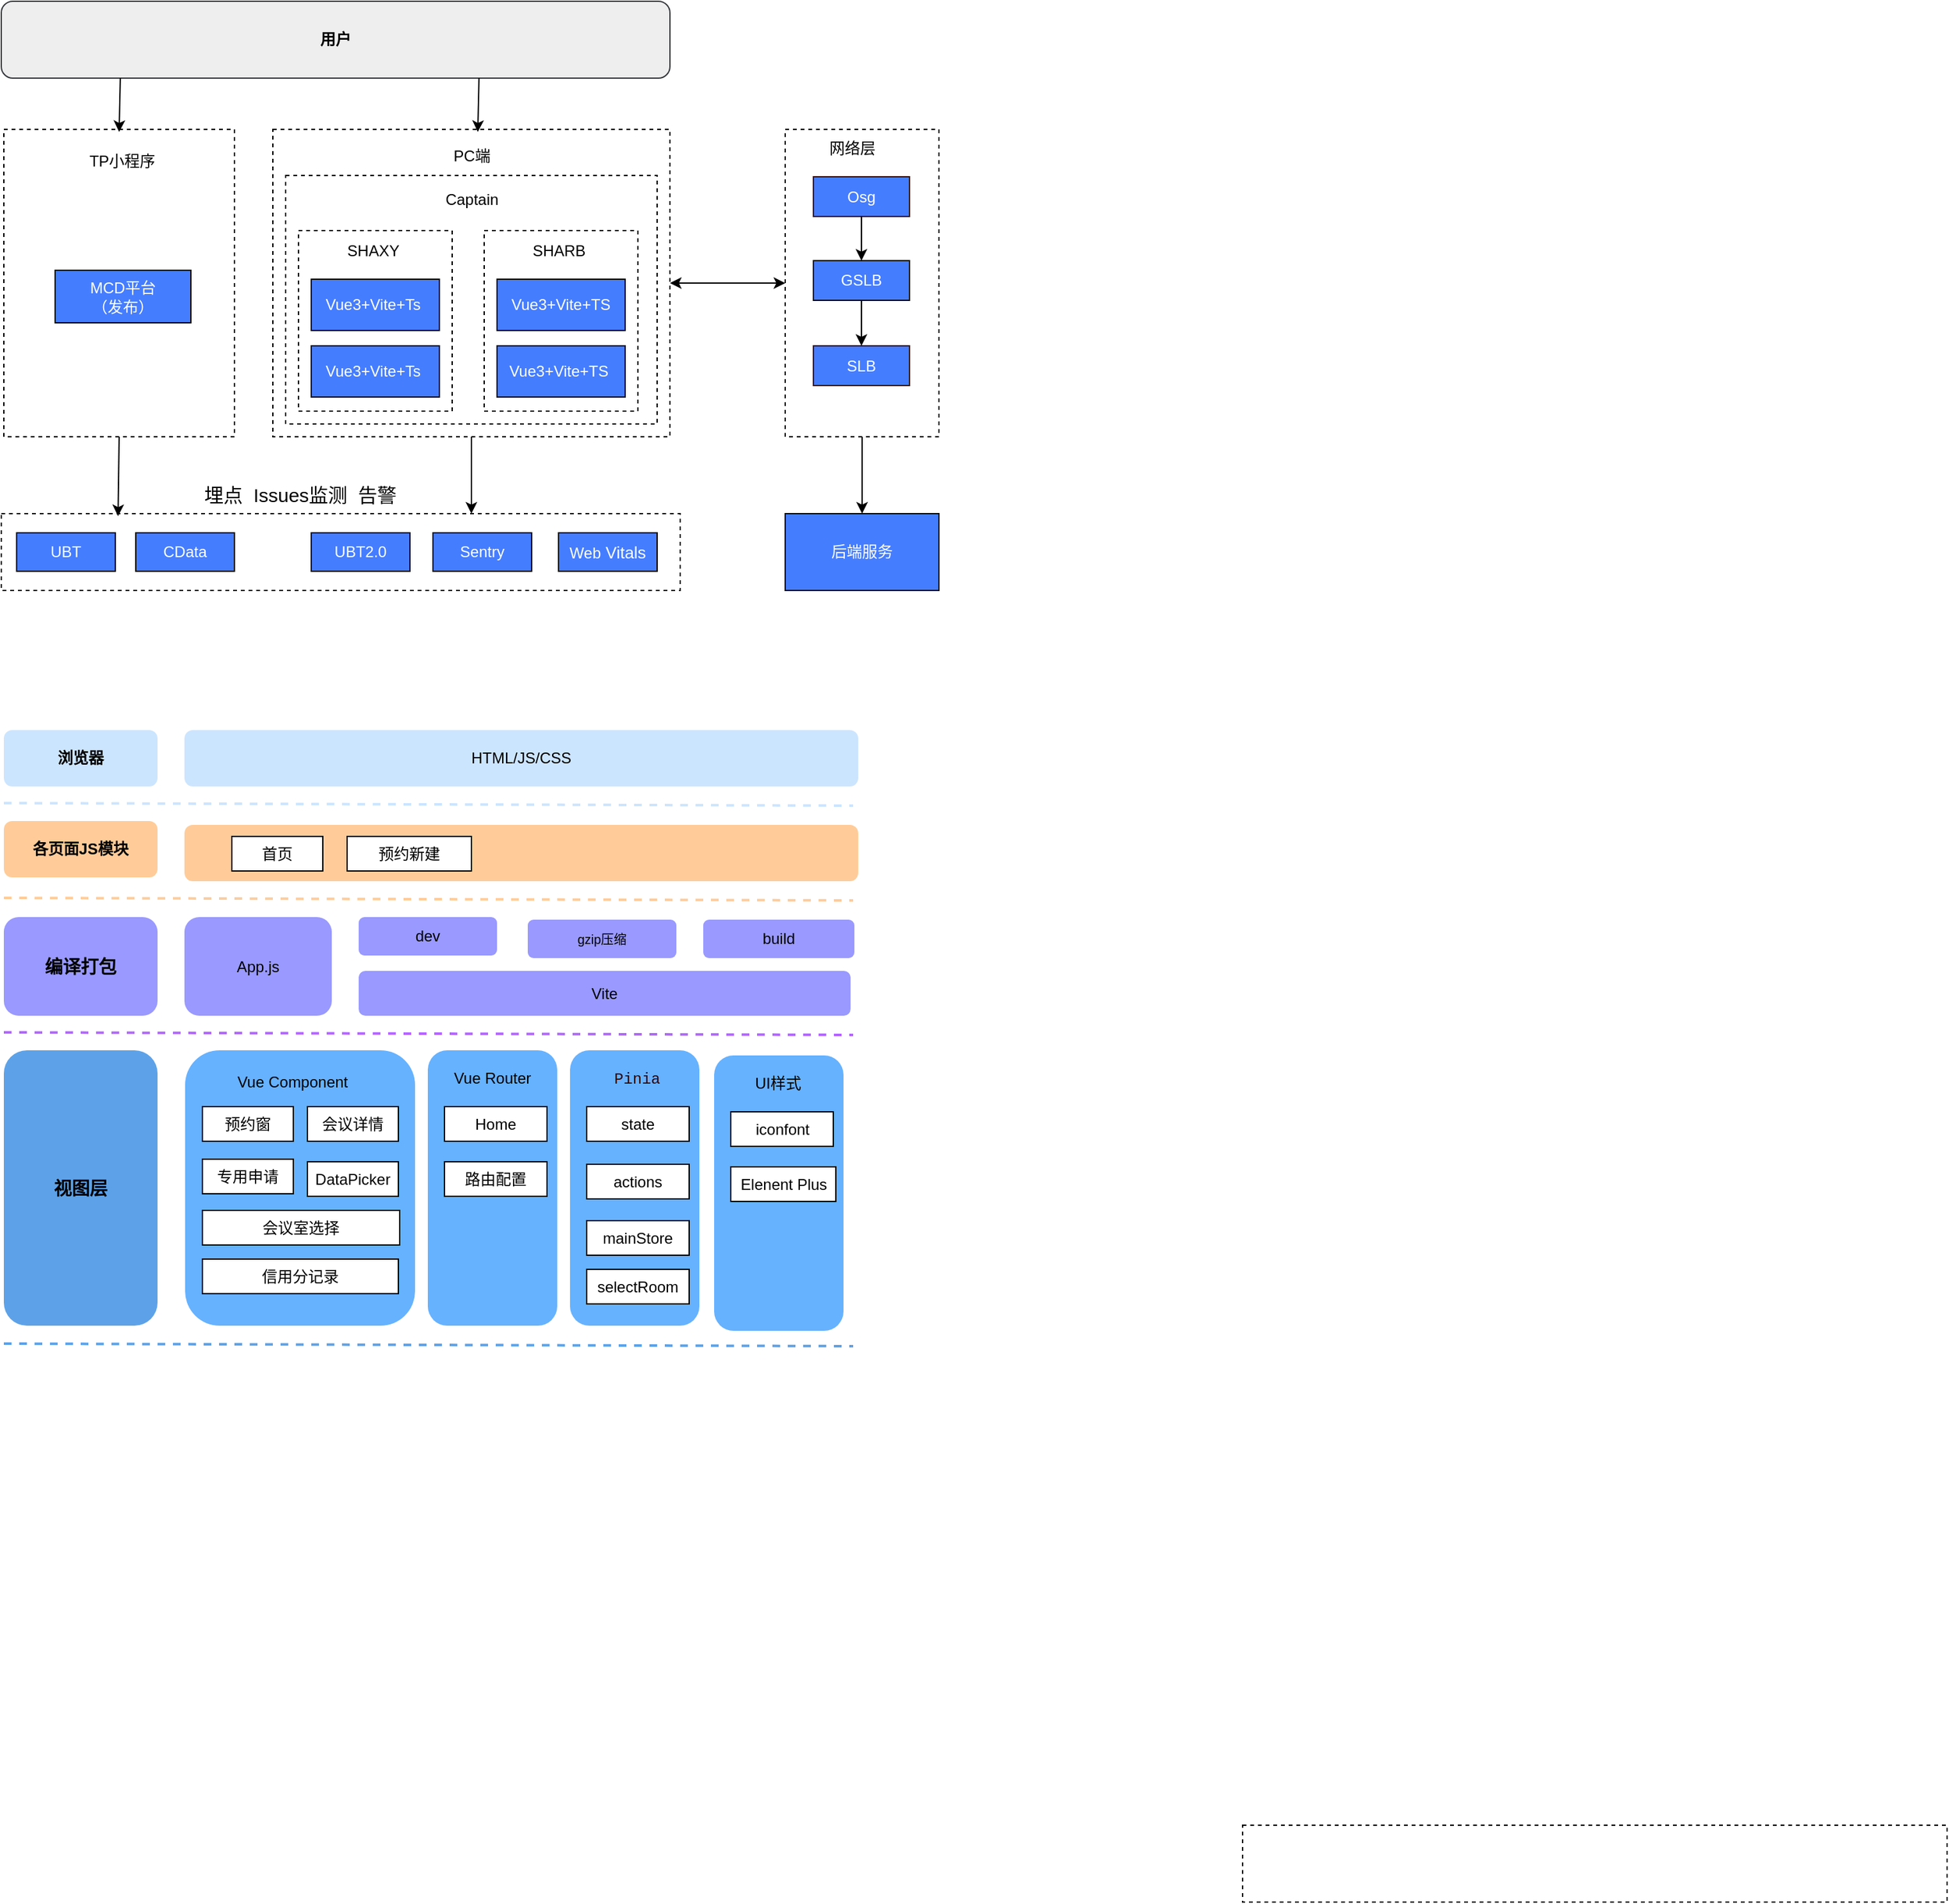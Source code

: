 <mxfile version="21.3.0" type="github">
  <diagram name="第 1 页" id="gq8h_cBBCiNNF4cJcSeH">
    <mxGraphModel dx="908" dy="675" grid="0" gridSize="10" guides="1" tooltips="1" connect="1" arrows="1" fold="1" page="1" pageScale="1" pageWidth="827" pageHeight="1169" math="0" shadow="0">
      <root>
        <mxCell id="0" />
        <mxCell id="1" parent="0" />
        <mxCell id="z_tKccCH5HloPEAsQqPN-5" value="" style="rounded=0;whiteSpace=wrap;html=1;dashed=1;fillColor=none;" vertex="1" parent="1">
          <mxGeometry x="83" y="166" width="180" height="240" as="geometry" />
        </mxCell>
        <mxCell id="z_tKccCH5HloPEAsQqPN-4" value="&lt;font color=&quot;#ffffff&quot;&gt;MCD平台&lt;br&gt;（发布）&lt;br&gt;&lt;/font&gt;" style="rounded=0;whiteSpace=wrap;html=1;fillColor=#457DFF;" vertex="1" parent="1">
          <mxGeometry x="123" y="276" width="106" height="41" as="geometry" />
        </mxCell>
        <mxCell id="z_tKccCH5HloPEAsQqPN-6" value="TP小程序" style="text;html=1;align=center;verticalAlign=middle;resizable=0;points=[];autosize=1;strokeColor=none;fillColor=none;" vertex="1" parent="1">
          <mxGeometry x="134.5" y="176" width="80" height="30" as="geometry" />
        </mxCell>
        <mxCell id="z_tKccCH5HloPEAsQqPN-7" value="" style="rounded=0;whiteSpace=wrap;html=1;dashed=1;fillColor=none;" vertex="1" parent="1">
          <mxGeometry x="293" y="166" width="310" height="240" as="geometry" />
        </mxCell>
        <mxCell id="z_tKccCH5HloPEAsQqPN-9" value="PC端" style="text;html=1;align=center;verticalAlign=middle;resizable=0;points=[];autosize=1;strokeColor=none;fillColor=none;" vertex="1" parent="1">
          <mxGeometry x="418" y="172" width="60" height="30" as="geometry" />
        </mxCell>
        <mxCell id="z_tKccCH5HloPEAsQqPN-10" value="" style="rounded=0;whiteSpace=wrap;html=1;fillColor=none;dashed=1;" vertex="1" parent="1">
          <mxGeometry x="303" y="202" width="290" height="194" as="geometry" />
        </mxCell>
        <mxCell id="z_tKccCH5HloPEAsQqPN-11" value="Captain" style="text;html=1;align=center;verticalAlign=middle;resizable=0;points=[];autosize=1;strokeColor=none;fillColor=none;" vertex="1" parent="1">
          <mxGeometry x="413" y="206" width="70" height="30" as="geometry" />
        </mxCell>
        <mxCell id="z_tKccCH5HloPEAsQqPN-12" value="" style="whiteSpace=wrap;html=1;dashed=1;fillColor=none;" vertex="1" parent="1">
          <mxGeometry x="313" y="245" width="120" height="141" as="geometry" />
        </mxCell>
        <mxCell id="z_tKccCH5HloPEAsQqPN-13" value="SHAXY" style="text;html=1;align=center;verticalAlign=middle;resizable=0;points=[];autosize=1;strokeColor=none;fillColor=none;" vertex="1" parent="1">
          <mxGeometry x="336" y="246" width="70" height="30" as="geometry" />
        </mxCell>
        <mxCell id="z_tKccCH5HloPEAsQqPN-15" value="&lt;font color=&quot;#ffffff&quot;&gt;Vue3+Vite+Ts&amp;nbsp;&lt;/font&gt;" style="rounded=0;whiteSpace=wrap;html=1;fillColor=#457DFF;" vertex="1" parent="1">
          <mxGeometry x="323" y="283" width="100" height="40" as="geometry" />
        </mxCell>
        <mxCell id="z_tKccCH5HloPEAsQqPN-16" value="&lt;font color=&quot;#ffffff&quot;&gt;Vue3+Vite+Ts&amp;nbsp;&lt;/font&gt;" style="rounded=0;whiteSpace=wrap;html=1;fillColor=#457DFF;" vertex="1" parent="1">
          <mxGeometry x="323" y="335" width="100" height="40" as="geometry" />
        </mxCell>
        <mxCell id="z_tKccCH5HloPEAsQqPN-17" value="" style="whiteSpace=wrap;html=1;dashed=1;fillColor=none;" vertex="1" parent="1">
          <mxGeometry x="458" y="245" width="120" height="141" as="geometry" />
        </mxCell>
        <mxCell id="z_tKccCH5HloPEAsQqPN-18" value="SHARB" style="text;html=1;align=center;verticalAlign=middle;resizable=0;points=[];autosize=1;strokeColor=none;fillColor=none;" vertex="1" parent="1">
          <mxGeometry x="481" y="246" width="70" height="30" as="geometry" />
        </mxCell>
        <mxCell id="z_tKccCH5HloPEAsQqPN-19" value="&lt;font color=&quot;#ffffff&quot;&gt;Vue3+Vite+TS&lt;/font&gt;" style="rounded=0;whiteSpace=wrap;html=1;fillColor=#457DFF;" vertex="1" parent="1">
          <mxGeometry x="468" y="283" width="100" height="40" as="geometry" />
        </mxCell>
        <mxCell id="z_tKccCH5HloPEAsQqPN-20" value="&lt;font color=&quot;#ffffff&quot;&gt;Vue3+Vite+TS&amp;nbsp;&lt;/font&gt;" style="rounded=0;whiteSpace=wrap;html=1;fillColor=#457DFF;" vertex="1" parent="1">
          <mxGeometry x="468" y="335" width="100" height="40" as="geometry" />
        </mxCell>
        <mxCell id="z_tKccCH5HloPEAsQqPN-25" value="" style="rounded=0;whiteSpace=wrap;html=1;dashed=1;" vertex="1" parent="1">
          <mxGeometry x="1050" y="1490" width="550" height="60" as="geometry" />
        </mxCell>
        <mxCell id="z_tKccCH5HloPEAsQqPN-26" value="" style="endArrow=classic;html=1;rounded=0;exitX=0.5;exitY=1;exitDx=0;exitDy=0;entryX=0.172;entryY=0.033;entryDx=0;entryDy=0;entryPerimeter=0;" edge="1" parent="1" source="z_tKccCH5HloPEAsQqPN-5" target="z_tKccCH5HloPEAsQqPN-27">
          <mxGeometry width="50" height="50" relative="1" as="geometry">
            <mxPoint x="283" y="276" as="sourcePoint" />
            <mxPoint x="143" y="486" as="targetPoint" />
          </mxGeometry>
        </mxCell>
        <mxCell id="z_tKccCH5HloPEAsQqPN-27" value="" style="rounded=0;whiteSpace=wrap;html=1;fillColor=none;dashed=1;" vertex="1" parent="1">
          <mxGeometry x="81" y="466" width="530" height="60" as="geometry" />
        </mxCell>
        <mxCell id="z_tKccCH5HloPEAsQqPN-28" value="" style="endArrow=classic;html=1;rounded=0;exitX=0.5;exitY=1;exitDx=0;exitDy=0;" edge="1" parent="1" source="z_tKccCH5HloPEAsQqPN-7" target="z_tKccCH5HloPEAsQqPN-27">
          <mxGeometry width="50" height="50" relative="1" as="geometry">
            <mxPoint x="143" y="336" as="sourcePoint" />
            <mxPoint x="144" y="466" as="targetPoint" />
            <Array as="points">
              <mxPoint x="448" y="466" />
            </Array>
          </mxGeometry>
        </mxCell>
        <mxCell id="z_tKccCH5HloPEAsQqPN-29" value="埋点&amp;nbsp; Issues监测&amp;nbsp; 告警" style="text;html=1;align=center;verticalAlign=middle;resizable=0;points=[];autosize=1;strokeColor=none;fillColor=none;fontSize=15;" vertex="1" parent="1">
          <mxGeometry x="229" y="436" width="170" height="30" as="geometry" />
        </mxCell>
        <mxCell id="z_tKccCH5HloPEAsQqPN-30" value="UBT" style="rounded=0;whiteSpace=wrap;html=1;fillColor=#457DFF;fontColor=#FFFFFF;" vertex="1" parent="1">
          <mxGeometry x="93" y="481" width="77" height="30" as="geometry" />
        </mxCell>
        <mxCell id="z_tKccCH5HloPEAsQqPN-31" value="CData" style="rounded=0;whiteSpace=wrap;html=1;fillColor=#457DFF;fontColor=#FFFFFF;" vertex="1" parent="1">
          <mxGeometry x="186" y="481" width="77" height="30" as="geometry" />
        </mxCell>
        <mxCell id="z_tKccCH5HloPEAsQqPN-32" value="UBT2.0" style="rounded=0;whiteSpace=wrap;html=1;fillColor=#457DFF;fontColor=#FFFFFF;" vertex="1" parent="1">
          <mxGeometry x="323" y="481" width="77" height="30" as="geometry" />
        </mxCell>
        <mxCell id="z_tKccCH5HloPEAsQqPN-33" value="Sentry" style="rounded=0;whiteSpace=wrap;html=1;fillColor=#457DFF;fontColor=#FFFFFF;" vertex="1" parent="1">
          <mxGeometry x="418" y="481" width="77" height="30" as="geometry" />
        </mxCell>
        <mxCell id="z_tKccCH5HloPEAsQqPN-34" value="Web&lt;span style=&quot;font-family: Arial, sans-serif; font-size: 13px; text-align: start;&quot;&gt;&amp;nbsp;Vitals&lt;/span&gt;" style="rounded=0;whiteSpace=wrap;html=1;fillColor=#457DFF;fontColor=#FFFFFF;" vertex="1" parent="1">
          <mxGeometry x="516" y="481" width="77" height="30" as="geometry" />
        </mxCell>
        <mxCell id="z_tKccCH5HloPEAsQqPN-48" value="" style="edgeStyle=orthogonalEdgeStyle;rounded=0;orthogonalLoop=1;jettySize=auto;html=1;" edge="1" parent="1" source="z_tKccCH5HloPEAsQqPN-35" target="z_tKccCH5HloPEAsQqPN-47">
          <mxGeometry relative="1" as="geometry" />
        </mxCell>
        <mxCell id="z_tKccCH5HloPEAsQqPN-35" value="" style="rounded=0;whiteSpace=wrap;html=1;dashed=1;fillColor=none;" vertex="1" parent="1">
          <mxGeometry x="693" y="166" width="120" height="240" as="geometry" />
        </mxCell>
        <mxCell id="z_tKccCH5HloPEAsQqPN-36" value="网络层" style="text;html=1;align=center;verticalAlign=middle;resizable=0;points=[];autosize=1;strokeColor=none;fillColor=none;" vertex="1" parent="1">
          <mxGeometry x="710" y="166" width="70" height="30" as="geometry" />
        </mxCell>
        <mxCell id="z_tKccCH5HloPEAsQqPN-40" value="" style="edgeStyle=orthogonalEdgeStyle;rounded=0;orthogonalLoop=1;jettySize=auto;html=1;" edge="1" parent="1" source="z_tKccCH5HloPEAsQqPN-38" target="z_tKccCH5HloPEAsQqPN-39">
          <mxGeometry relative="1" as="geometry" />
        </mxCell>
        <mxCell id="z_tKccCH5HloPEAsQqPN-38" value="&lt;font color=&quot;#ffffff&quot;&gt;Osg&lt;/font&gt;" style="rounded=0;whiteSpace=wrap;html=1;strokeColor=#330000;fillColor=#457DFF;" vertex="1" parent="1">
          <mxGeometry x="715" y="203" width="75" height="31" as="geometry" />
        </mxCell>
        <mxCell id="z_tKccCH5HloPEAsQqPN-42" value="" style="edgeStyle=orthogonalEdgeStyle;rounded=0;orthogonalLoop=1;jettySize=auto;html=1;" edge="1" parent="1" source="z_tKccCH5HloPEAsQqPN-39" target="z_tKccCH5HloPEAsQqPN-41">
          <mxGeometry relative="1" as="geometry" />
        </mxCell>
        <mxCell id="z_tKccCH5HloPEAsQqPN-39" value="&lt;font color=&quot;#ffffff&quot;&gt;GSLB&lt;/font&gt;" style="whiteSpace=wrap;html=1;rounded=0;fillColor=#457DFF;" vertex="1" parent="1">
          <mxGeometry x="715" y="268.5" width="75" height="31" as="geometry" />
        </mxCell>
        <mxCell id="z_tKccCH5HloPEAsQqPN-41" value="SLB" style="whiteSpace=wrap;html=1;rounded=0;fillColor=#457DFF;strokeColor=#330000;fontColor=#FFFFFF;" vertex="1" parent="1">
          <mxGeometry x="715" y="335" width="75" height="31" as="geometry" />
        </mxCell>
        <mxCell id="z_tKccCH5HloPEAsQqPN-46" value="" style="endArrow=classic;startArrow=classic;html=1;rounded=0;entryX=0;entryY=0.5;entryDx=0;entryDy=0;exitX=1;exitY=0.5;exitDx=0;exitDy=0;" edge="1" parent="1" source="z_tKccCH5HloPEAsQqPN-7" target="z_tKccCH5HloPEAsQqPN-35">
          <mxGeometry width="50" height="50" relative="1" as="geometry">
            <mxPoint x="643" y="276" as="sourcePoint" />
            <mxPoint x="693" y="226" as="targetPoint" />
          </mxGeometry>
        </mxCell>
        <mxCell id="z_tKccCH5HloPEAsQqPN-47" value="&lt;font color=&quot;#ffffff&quot;&gt;后端服务&lt;/font&gt;" style="rounded=0;whiteSpace=wrap;html=1;fillColor=#457DFF;" vertex="1" parent="1">
          <mxGeometry x="693" y="466" width="120" height="60" as="geometry" />
        </mxCell>
        <mxCell id="z_tKccCH5HloPEAsQqPN-49" value="&lt;b&gt;用户&lt;/b&gt;" style="rounded=1;whiteSpace=wrap;html=1;fillColor=#eeeeee;strokeColor=#36393d;" vertex="1" parent="1">
          <mxGeometry x="81" y="66" width="522" height="60" as="geometry" />
        </mxCell>
        <mxCell id="z_tKccCH5HloPEAsQqPN-50" value="" style="endArrow=classic;html=1;rounded=0;entryX=0.5;entryY=0;entryDx=0;entryDy=0;exitX=0.178;exitY=0.967;exitDx=0;exitDy=0;exitPerimeter=0;" edge="1" parent="1">
          <mxGeometry width="50" height="50" relative="1" as="geometry">
            <mxPoint x="173.916" y="126.02" as="sourcePoint" />
            <mxPoint x="173" y="168" as="targetPoint" />
          </mxGeometry>
        </mxCell>
        <mxCell id="z_tKccCH5HloPEAsQqPN-52" value="" style="endArrow=classic;html=1;rounded=0;entryX=0.5;entryY=0;entryDx=0;entryDy=0;exitX=0.178;exitY=0.967;exitDx=0;exitDy=0;exitPerimeter=0;" edge="1" parent="1">
          <mxGeometry width="50" height="50" relative="1" as="geometry">
            <mxPoint x="453.916" y="126.02" as="sourcePoint" />
            <mxPoint x="453" y="168" as="targetPoint" />
          </mxGeometry>
        </mxCell>
        <mxCell id="z_tKccCH5HloPEAsQqPN-53" value="浏览器" style="rounded=1;whiteSpace=wrap;html=1;fillColor=#cce5ff;strokeColor=none;fontStyle=1" vertex="1" parent="1">
          <mxGeometry x="83" y="635" width="120" height="44" as="geometry" />
        </mxCell>
        <mxCell id="z_tKccCH5HloPEAsQqPN-54" value="HTML/JS/CSS" style="rounded=1;whiteSpace=wrap;html=1;fillColor=#cce5ff;strokeColor=none;" vertex="1" parent="1">
          <mxGeometry x="224" y="635" width="526" height="44" as="geometry" />
        </mxCell>
        <mxCell id="z_tKccCH5HloPEAsQqPN-55" value="" style="endArrow=none;dashed=1;html=1;rounded=0;fillColor=#cce5ff;strokeColor=#cce5ff;strokeWidth=2;" edge="1" parent="1">
          <mxGeometry width="50" height="50" relative="1" as="geometry">
            <mxPoint x="83" y="692" as="sourcePoint" />
            <mxPoint x="746" y="694" as="targetPoint" />
          </mxGeometry>
        </mxCell>
        <mxCell id="z_tKccCH5HloPEAsQqPN-57" value="各页面JS模块" style="rounded=1;whiteSpace=wrap;html=1;fillColor=#ffcc99;strokeColor=none;fontStyle=1" vertex="1" parent="1">
          <mxGeometry x="83" y="706" width="120" height="44" as="geometry" />
        </mxCell>
        <mxCell id="z_tKccCH5HloPEAsQqPN-58" value="" style="rounded=1;whiteSpace=wrap;html=1;fillColor=#ffcc99;strokeColor=none;" vertex="1" parent="1">
          <mxGeometry x="224" y="709" width="526" height="44" as="geometry" />
        </mxCell>
        <mxCell id="z_tKccCH5HloPEAsQqPN-59" value="首页" style="rounded=0;whiteSpace=wrap;html=1;" vertex="1" parent="1">
          <mxGeometry x="261" y="718" width="71" height="27" as="geometry" />
        </mxCell>
        <mxCell id="z_tKccCH5HloPEAsQqPN-60" value="预约新建" style="rounded=0;whiteSpace=wrap;html=1;" vertex="1" parent="1">
          <mxGeometry x="351" y="718" width="97" height="27" as="geometry" />
        </mxCell>
        <mxCell id="z_tKccCH5HloPEAsQqPN-61" value="" style="endArrow=none;dashed=1;html=1;rounded=0;fillColor=#cce5ff;strokeColor=#ffcc99;strokeWidth=2;" edge="1" parent="1">
          <mxGeometry width="50" height="50" relative="1" as="geometry">
            <mxPoint x="83" y="766" as="sourcePoint" />
            <mxPoint x="746" y="768" as="targetPoint" />
          </mxGeometry>
        </mxCell>
        <mxCell id="z_tKccCH5HloPEAsQqPN-63" value="编译打包" style="rounded=1;whiteSpace=wrap;html=1;fillColor=#9999FF;strokeColor=none;fontStyle=1;fontSize=14;" vertex="1" parent="1">
          <mxGeometry x="83" y="781" width="120" height="77" as="geometry" />
        </mxCell>
        <mxCell id="z_tKccCH5HloPEAsQqPN-64" value="App.js" style="rounded=1;whiteSpace=wrap;html=1;fillColor=#9999FF;strokeColor=none;fontStyle=0" vertex="1" parent="1">
          <mxGeometry x="224" y="781" width="115" height="77" as="geometry" />
        </mxCell>
        <mxCell id="z_tKccCH5HloPEAsQqPN-65" value="dev" style="rounded=1;whiteSpace=wrap;html=1;fillColor=#9999FF;strokeColor=none;fontStyle=0" vertex="1" parent="1">
          <mxGeometry x="360" y="781" width="108" height="30" as="geometry" />
        </mxCell>
        <mxCell id="z_tKccCH5HloPEAsQqPN-66" value="build" style="rounded=1;whiteSpace=wrap;html=1;fillColor=#9999FF;strokeColor=none;fontStyle=0" vertex="1" parent="1">
          <mxGeometry x="629" y="783" width="118" height="30" as="geometry" />
        </mxCell>
        <mxCell id="z_tKccCH5HloPEAsQqPN-67" value="Vite" style="rounded=1;whiteSpace=wrap;html=1;fillColor=#9999FF;strokeColor=none;fontStyle=0" vertex="1" parent="1">
          <mxGeometry x="360" y="823" width="384" height="35" as="geometry" />
        </mxCell>
        <mxCell id="z_tKccCH5HloPEAsQqPN-68" value="&lt;font size=&quot;1&quot;&gt;gzip压缩&lt;br&gt;&lt;/font&gt;" style="rounded=1;whiteSpace=wrap;html=1;fillColor=#9999FF;strokeColor=none;fontStyle=0" vertex="1" parent="1">
          <mxGeometry x="492" y="783" width="116" height="30" as="geometry" />
        </mxCell>
        <mxCell id="z_tKccCH5HloPEAsQqPN-69" value="" style="endArrow=none;dashed=1;html=1;rounded=0;fillColor=#cce5ff;strokeColor=#B266FF;strokeWidth=2;" edge="1" parent="1">
          <mxGeometry width="50" height="50" relative="1" as="geometry">
            <mxPoint x="83" y="871" as="sourcePoint" />
            <mxPoint x="746" y="873" as="targetPoint" />
          </mxGeometry>
        </mxCell>
        <mxCell id="z_tKccCH5HloPEAsQqPN-70" value="视图层" style="rounded=1;whiteSpace=wrap;html=1;fillColor=#5DA2E8;strokeColor=none;fontStyle=1;fontSize=14;" vertex="1" parent="1">
          <mxGeometry x="83" y="885" width="120" height="215" as="geometry" />
        </mxCell>
        <mxCell id="z_tKccCH5HloPEAsQqPN-71" value="" style="rounded=1;whiteSpace=wrap;html=1;fillColor=#66B2FF;strokeColor=none;fontStyle=1;fontSize=14;" vertex="1" parent="1">
          <mxGeometry x="224.5" y="885" width="179.5" height="215" as="geometry" />
        </mxCell>
        <mxCell id="z_tKccCH5HloPEAsQqPN-72" value="Vue Component" style="text;html=1;align=center;verticalAlign=middle;resizable=0;points=[];autosize=1;strokeColor=none;fillColor=none;" vertex="1" parent="1">
          <mxGeometry x="248" y="895" width="119" height="29" as="geometry" />
        </mxCell>
        <mxCell id="z_tKccCH5HloPEAsQqPN-74" value="DataPicker" style="rounded=0;whiteSpace=wrap;html=1;" vertex="1" parent="1">
          <mxGeometry x="320" y="972" width="71" height="27" as="geometry" />
        </mxCell>
        <mxCell id="z_tKccCH5HloPEAsQqPN-75" value="预约窗" style="rounded=0;whiteSpace=wrap;html=1;" vertex="1" parent="1">
          <mxGeometry x="238" y="929" width="71" height="27" as="geometry" />
        </mxCell>
        <mxCell id="z_tKccCH5HloPEAsQqPN-76" value="专用申请" style="rounded=0;whiteSpace=wrap;html=1;" vertex="1" parent="1">
          <mxGeometry x="238" y="970" width="71" height="27" as="geometry" />
        </mxCell>
        <mxCell id="z_tKccCH5HloPEAsQqPN-77" value="会议详情" style="rounded=0;whiteSpace=wrap;html=1;" vertex="1" parent="1">
          <mxGeometry x="320" y="929" width="71" height="27" as="geometry" />
        </mxCell>
        <mxCell id="z_tKccCH5HloPEAsQqPN-78" value="会议室选择" style="rounded=0;whiteSpace=wrap;html=1;" vertex="1" parent="1">
          <mxGeometry x="238" y="1010" width="154" height="27" as="geometry" />
        </mxCell>
        <mxCell id="z_tKccCH5HloPEAsQqPN-79" value="信用分记录" style="rounded=0;whiteSpace=wrap;html=1;" vertex="1" parent="1">
          <mxGeometry x="238" y="1048" width="153" height="27" as="geometry" />
        </mxCell>
        <mxCell id="z_tKccCH5HloPEAsQqPN-80" value="" style="rounded=1;whiteSpace=wrap;html=1;fillColor=#66B2FF;strokeColor=none;fontStyle=1;fontSize=14;" vertex="1" parent="1">
          <mxGeometry x="637.5" y="889" width="101" height="215" as="geometry" />
        </mxCell>
        <mxCell id="z_tKccCH5HloPEAsQqPN-81" value="UI样式" style="text;html=1;align=center;verticalAlign=middle;resizable=0;points=[];autosize=1;strokeColor=none;fillColor=none;" vertex="1" parent="1">
          <mxGeometry x="657" y="896" width="60" height="29" as="geometry" />
        </mxCell>
        <mxCell id="z_tKccCH5HloPEAsQqPN-82" value="iconfont" style="rounded=0;whiteSpace=wrap;html=1;" vertex="1" parent="1">
          <mxGeometry x="650.5" y="933" width="80" height="27" as="geometry" />
        </mxCell>
        <mxCell id="z_tKccCH5HloPEAsQqPN-83" value="Elenent Plus" style="rounded=0;whiteSpace=wrap;html=1;" vertex="1" parent="1">
          <mxGeometry x="650.5" y="976" width="82" height="27" as="geometry" />
        </mxCell>
        <mxCell id="z_tKccCH5HloPEAsQqPN-84" value="" style="rounded=1;whiteSpace=wrap;html=1;fillColor=#66B2FF;strokeColor=none;fontStyle=1;fontSize=14;" vertex="1" parent="1">
          <mxGeometry x="414" y="885" width="101" height="215" as="geometry" />
        </mxCell>
        <mxCell id="z_tKccCH5HloPEAsQqPN-85" value="Vue Router" style="text;html=1;align=center;verticalAlign=middle;resizable=0;points=[];autosize=1;strokeColor=none;fillColor=none;" vertex="1" parent="1">
          <mxGeometry x="419.5" y="892" width="88" height="29" as="geometry" />
        </mxCell>
        <mxCell id="z_tKccCH5HloPEAsQqPN-86" value="Home" style="rounded=0;whiteSpace=wrap;html=1;" vertex="1" parent="1">
          <mxGeometry x="427" y="929" width="80" height="27" as="geometry" />
        </mxCell>
        <mxCell id="z_tKccCH5HloPEAsQqPN-88" value="路由配置" style="rounded=0;whiteSpace=wrap;html=1;" vertex="1" parent="1">
          <mxGeometry x="427" y="972" width="80" height="27" as="geometry" />
        </mxCell>
        <mxCell id="z_tKccCH5HloPEAsQqPN-89" value="" style="rounded=1;whiteSpace=wrap;html=1;fillColor=#66B2FF;strokeColor=none;fontStyle=1;fontSize=14;" vertex="1" parent="1">
          <mxGeometry x="525" y="885" width="101" height="215" as="geometry" />
        </mxCell>
        <mxCell id="z_tKccCH5HloPEAsQqPN-90" value="&lt;div style=&quot;font-family: Consolas, &amp;quot;Courier New&amp;quot;, monospace; font-size: 12px; line-height: 24px;&quot;&gt;Pinia&lt;/div&gt;" style="text;html=1;align=center;verticalAlign=middle;resizable=0;points=[];autosize=1;strokeColor=none;fillColor=none;labelBackgroundColor=none;fontColor=#330000;" vertex="1" parent="1">
          <mxGeometry x="548" y="889" width="57" height="36" as="geometry" />
        </mxCell>
        <mxCell id="z_tKccCH5HloPEAsQqPN-91" value="state" style="rounded=0;whiteSpace=wrap;html=1;" vertex="1" parent="1">
          <mxGeometry x="538" y="929" width="80" height="27" as="geometry" />
        </mxCell>
        <mxCell id="z_tKccCH5HloPEAsQqPN-92" value="actions" style="rounded=0;whiteSpace=wrap;html=1;" vertex="1" parent="1">
          <mxGeometry x="538" y="974" width="80" height="27" as="geometry" />
        </mxCell>
        <mxCell id="z_tKccCH5HloPEAsQqPN-93" value="mainStore" style="rounded=0;whiteSpace=wrap;html=1;" vertex="1" parent="1">
          <mxGeometry x="538" y="1018" width="80" height="27" as="geometry" />
        </mxCell>
        <mxCell id="z_tKccCH5HloPEAsQqPN-94" value="selectRoom" style="rounded=0;whiteSpace=wrap;html=1;" vertex="1" parent="1">
          <mxGeometry x="538" y="1056" width="80" height="27" as="geometry" />
        </mxCell>
        <mxCell id="z_tKccCH5HloPEAsQqPN-96" value="" style="endArrow=none;dashed=1;html=1;rounded=0;fillColor=#cce5ff;strokeColor=#5DA2E8;strokeWidth=2;" edge="1" parent="1">
          <mxGeometry width="50" height="50" relative="1" as="geometry">
            <mxPoint x="83" y="1114" as="sourcePoint" />
            <mxPoint x="746" y="1116" as="targetPoint" />
          </mxGeometry>
        </mxCell>
      </root>
    </mxGraphModel>
  </diagram>
</mxfile>
